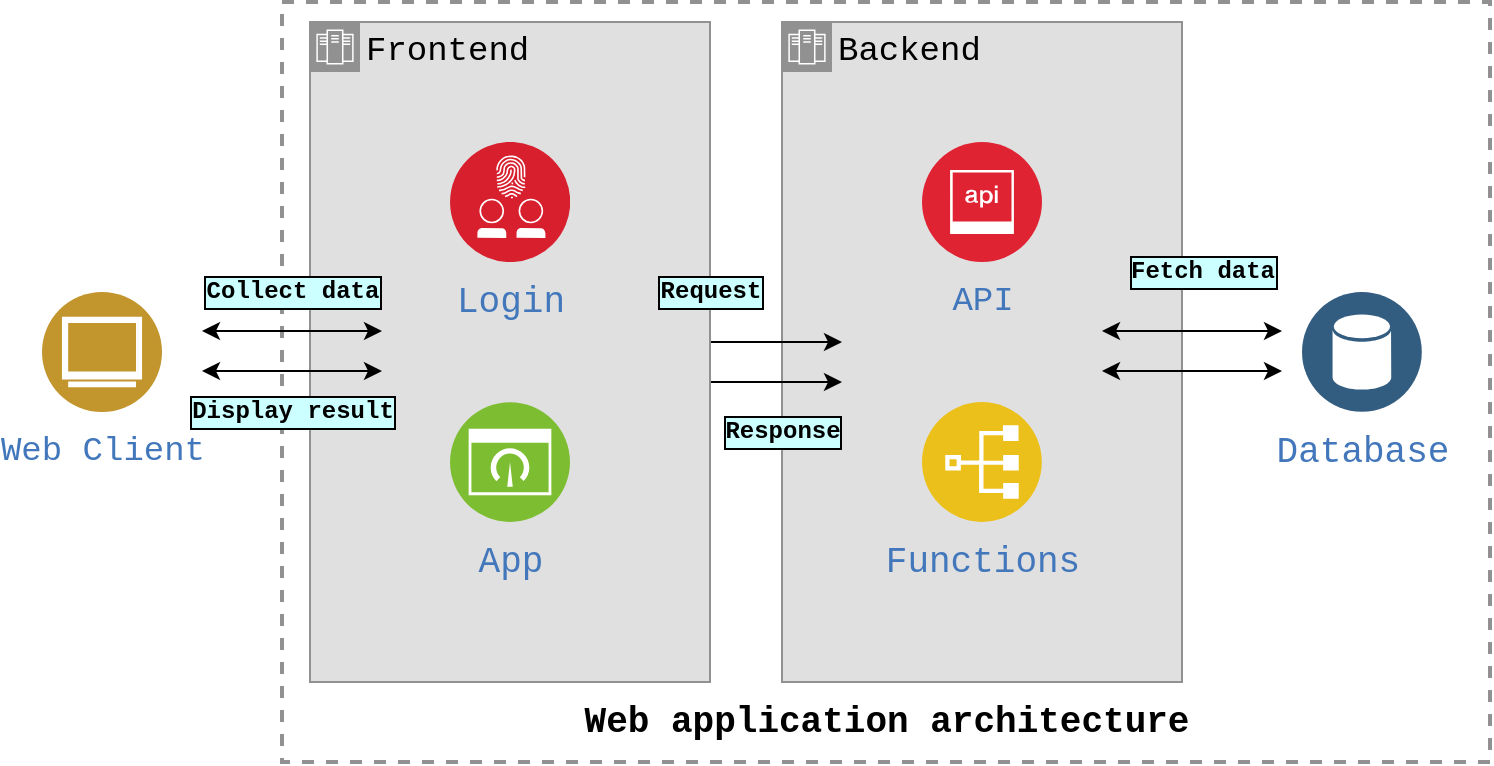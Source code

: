 <mxfile version="26.1.1">
  <diagram name="Stránka-1" id="18uiHCerZMXGGmR_ah0W">
    <mxGraphModel dx="989" dy="509" grid="1" gridSize="10" guides="1" tooltips="1" connect="1" arrows="1" fold="1" page="1" pageScale="1" pageWidth="827" pageHeight="1169" math="0" shadow="0">
      <root>
        <mxCell id="0" />
        <mxCell id="1" parent="0" />
        <mxCell id="vyZab9AKdNrv0TTCDvQP-7" value="&lt;font&gt;Backend&lt;/font&gt;" style="shape=mxgraph.ibm.box;prType=zone;fontStyle=0;verticalAlign=top;align=left;spacingLeft=32;spacingTop=4;fillColor=#E0E0E0;rounded=0;whiteSpace=wrap;html=1;strokeColor=#919191;strokeWidth=1;dashed=0;container=1;spacing=-4;collapsible=0;expand=0;recursiveResize=0;fontFamily=Courier New;fontSize=17;" vertex="1" parent="1">
          <mxGeometry x="450" y="130" width="200" height="330" as="geometry" />
        </mxCell>
        <mxCell id="vyZab9AKdNrv0TTCDvQP-5" value="API" style="image;aspect=fixed;perimeter=ellipsePerimeter;html=1;align=center;shadow=0;dashed=0;fontColor=#4277BB;labelBackgroundColor=none;fontSize=17;spacingTop=3;image=img/lib/ibm/security/api_security.svg;fontFamily=Courier New;" vertex="1" parent="vyZab9AKdNrv0TTCDvQP-7">
          <mxGeometry x="70" y="60" width="60" height="60" as="geometry" />
        </mxCell>
        <mxCell id="vyZab9AKdNrv0TTCDvQP-9" value="Functions" style="aspect=fixed;html=1;align=center;shadow=0;dashed=0;fontColor=#4277BB;labelBackgroundColor=none;fontSize=18;spacingTop=3;image=img/lib/ibm/applications/index.svg;fontFamily=Courier New;shape=image;verticalAlign=top;verticalLabelPosition=bottom;perimeter=ellipsePerimeter;" vertex="1" parent="vyZab9AKdNrv0TTCDvQP-7">
          <mxGeometry x="70" y="190" width="60" height="60" as="geometry" />
        </mxCell>
        <mxCell id="vyZab9AKdNrv0TTCDvQP-18" value="" style="html=1;labelBackgroundColor=#ffffff;startArrow=classic;startFill=1;startSize=6;endArrow=classic;endFill=1;endSize=6;jettySize=auto;orthogonalLoop=1;strokeWidth=1;fontSize=14;rounded=0;" edge="1" parent="vyZab9AKdNrv0TTCDvQP-7">
          <mxGeometry width="60" height="60" relative="1" as="geometry">
            <mxPoint x="-60" y="160" as="sourcePoint" />
            <mxPoint x="30" y="160" as="targetPoint" />
          </mxGeometry>
        </mxCell>
        <mxCell id="vyZab9AKdNrv0TTCDvQP-19" value="" style="html=1;labelBackgroundColor=#ffffff;startArrow=classic;startFill=1;startSize=6;endArrow=classic;endFill=1;endSize=6;jettySize=auto;orthogonalLoop=1;strokeWidth=1;fontSize=14;rounded=0;" edge="1" parent="vyZab9AKdNrv0TTCDvQP-7">
          <mxGeometry width="60" height="60" relative="1" as="geometry">
            <mxPoint x="-60" y="180" as="sourcePoint" />
            <mxPoint x="30" y="180" as="targetPoint" />
          </mxGeometry>
        </mxCell>
        <mxCell id="vyZab9AKdNrv0TTCDvQP-27" value="" style="html=1;labelBackgroundColor=#ffffff;startArrow=classic;startFill=1;startSize=6;endArrow=classic;endFill=1;endSize=6;jettySize=auto;orthogonalLoop=1;strokeWidth=1;fontSize=14;rounded=0;" edge="1" parent="vyZab9AKdNrv0TTCDvQP-7">
          <mxGeometry width="60" height="60" relative="1" as="geometry">
            <mxPoint x="160" y="154.5" as="sourcePoint" />
            <mxPoint x="250" y="154.5" as="targetPoint" />
          </mxGeometry>
        </mxCell>
        <mxCell id="vyZab9AKdNrv0TTCDvQP-28" value="" style="html=1;labelBackgroundColor=#ffffff;startArrow=classic;startFill=1;startSize=6;endArrow=classic;endFill=1;endSize=6;jettySize=auto;orthogonalLoop=1;strokeWidth=1;fontSize=14;rounded=0;" edge="1" parent="vyZab9AKdNrv0TTCDvQP-7">
          <mxGeometry width="60" height="60" relative="1" as="geometry">
            <mxPoint x="160" y="174.5" as="sourcePoint" />
            <mxPoint x="250" y="174.5" as="targetPoint" />
          </mxGeometry>
        </mxCell>
        <mxCell id="vyZab9AKdNrv0TTCDvQP-3" value="&lt;font&gt;Frontend&lt;/font&gt;" style="shape=mxgraph.ibm.box;prType=zone;fontStyle=0;verticalAlign=top;align=left;spacingLeft=32;spacingTop=4;fillColor=#E0E0E0;rounded=0;whiteSpace=wrap;html=1;strokeColor=#919191;strokeWidth=1;dashed=0;container=1;spacing=-4;collapsible=0;expand=0;recursiveResize=0;fontFamily=Courier New;fontSize=17;labelBackgroundColor=none;" vertex="1" parent="1">
          <mxGeometry x="214" y="130" width="200" height="330" as="geometry" />
        </mxCell>
        <mxCell id="vyZab9AKdNrv0TTCDvQP-6" value="&lt;font style=&quot;font-size: 18px;&quot;&gt;Login&lt;/font&gt;" style="aspect=fixed;html=1;align=center;shadow=0;dashed=0;fontColor=#4277BB;labelBackgroundColor=none;fontSize=12;spacingTop=3;image=img/lib/ibm/security/identity_access_management.svg;fontFamily=Courier New;shape=image;verticalAlign=top;verticalLabelPosition=bottom;perimeter=ellipsePerimeter;" vertex="1" parent="vyZab9AKdNrv0TTCDvQP-3">
          <mxGeometry x="70" y="60" width="60" height="60" as="geometry" />
        </mxCell>
        <mxCell id="vyZab9AKdNrv0TTCDvQP-14" value="&lt;span style=&quot;font-size: 18px;&quot;&gt;App&lt;/span&gt;" style="aspect=fixed;html=1;align=center;shadow=0;dashed=0;fontColor=#4277BB;labelBackgroundColor=none;fontSize=12;spacingTop=3;image=img/lib/ibm/infrastructure/dashboard.svg;fontFamily=Courier New;shape=image;verticalAlign=top;verticalLabelPosition=bottom;perimeter=ellipsePerimeter;" vertex="1" parent="vyZab9AKdNrv0TTCDvQP-3">
          <mxGeometry x="70" y="190" width="60" height="60" as="geometry" />
        </mxCell>
        <mxCell id="vyZab9AKdNrv0TTCDvQP-20" value="" style="fontStyle=0;verticalAlign=top;align=center;spacingTop=-2;fillColor=none;rounded=0;whiteSpace=wrap;html=1;strokeColor=#919191;strokeWidth=2;dashed=1;container=1;collapsible=0;expand=0;recursiveResize=0;" vertex="1" parent="vyZab9AKdNrv0TTCDvQP-3">
          <mxGeometry x="-14" y="-10" width="604" height="380" as="geometry" />
        </mxCell>
        <mxCell id="vyZab9AKdNrv0TTCDvQP-21" value="&lt;font style=&quot;font-size: 18px;&quot; face=&quot;Courier New&quot;&gt;&lt;b&gt;Web application architecture&lt;/b&gt;&lt;/font&gt;" style="text;html=1;align=center;verticalAlign=middle;resizable=0;points=[];autosize=1;strokeColor=none;fillColor=none;" vertex="1" parent="vyZab9AKdNrv0TTCDvQP-20">
          <mxGeometry x="137" y="340" width="330" height="40" as="geometry" />
        </mxCell>
        <mxCell id="vyZab9AKdNrv0TTCDvQP-32" value="Fetch data" style="text;html=1;align=center;verticalAlign=middle;resizable=0;points=[];autosize=1;strokeColor=none;fillColor=none;fontFamily=Courier New;fontStyle=1;labelBackgroundColor=#CCFFFF;labelBorderColor=default;rotation=0;" vertex="1" parent="vyZab9AKdNrv0TTCDvQP-20">
          <mxGeometry x="410" y="120" width="100" height="30" as="geometry" />
        </mxCell>
        <mxCell id="vyZab9AKdNrv0TTCDvQP-33" value="Request" style="text;html=1;align=center;verticalAlign=middle;resizable=0;points=[];autosize=1;strokeColor=none;fillColor=none;fontFamily=Courier New;fontStyle=1;labelBackgroundColor=#CCFFFF;labelBorderColor=default;" vertex="1" parent="vyZab9AKdNrv0TTCDvQP-20">
          <mxGeometry x="179" y="130" width="70" height="30" as="geometry" />
        </mxCell>
        <mxCell id="vyZab9AKdNrv0TTCDvQP-34" value="&lt;span&gt;Response&lt;/span&gt;" style="text;html=1;align=center;verticalAlign=middle;resizable=0;points=[];autosize=1;strokeColor=none;fillColor=none;fontFamily=Courier New;fontStyle=1;labelBackgroundColor=#CCFFFF;labelBorderColor=default;" vertex="1" parent="vyZab9AKdNrv0TTCDvQP-20">
          <mxGeometry x="210" y="200" width="80" height="30" as="geometry" />
        </mxCell>
        <mxCell id="vyZab9AKdNrv0TTCDvQP-1" value="&lt;font&gt;Web Client&lt;/font&gt;" style="image;aspect=fixed;perimeter=ellipsePerimeter;html=1;align=center;shadow=0;dashed=0;fontColor=#4277BB;labelBackgroundColor=none;fontSize=17;spacingTop=3;image=img/lib/ibm/users/browser.svg;fontFamily=Courier New;" vertex="1" parent="1">
          <mxGeometry x="80" y="265" width="60" height="60" as="geometry" />
        </mxCell>
        <mxCell id="vyZab9AKdNrv0TTCDvQP-10" value="&lt;font face=&quot;Courier New&quot; style=&quot;font-size: 18px;&quot;&gt;Database&lt;/font&gt;" style="image;aspect=fixed;perimeter=ellipsePerimeter;html=1;align=center;shadow=0;dashed=0;fontColor=#4277BB;labelBackgroundColor=default;fontSize=12;spacingTop=3;image=img/lib/ibm/data/data_services.svg;" vertex="1" parent="1">
          <mxGeometry x="710" y="265" width="60" height="60" as="geometry" />
        </mxCell>
        <mxCell id="vyZab9AKdNrv0TTCDvQP-16" value="" style="html=1;labelBackgroundColor=#ffffff;startArrow=classic;startFill=1;startSize=6;endArrow=classic;endFill=1;endSize=6;jettySize=auto;orthogonalLoop=1;strokeWidth=1;fontSize=14;rounded=0;" edge="1" parent="1">
          <mxGeometry width="60" height="60" relative="1" as="geometry">
            <mxPoint x="160" y="284.5" as="sourcePoint" />
            <mxPoint x="250" y="284.5" as="targetPoint" />
          </mxGeometry>
        </mxCell>
        <mxCell id="vyZab9AKdNrv0TTCDvQP-17" value="" style="html=1;labelBackgroundColor=#ffffff;startArrow=classic;startFill=1;startSize=6;endArrow=classic;endFill=1;endSize=6;jettySize=auto;orthogonalLoop=1;strokeWidth=1;fontSize=14;rounded=0;" edge="1" parent="1">
          <mxGeometry width="60" height="60" relative="1" as="geometry">
            <mxPoint x="160" y="304.5" as="sourcePoint" />
            <mxPoint x="250" y="304.5" as="targetPoint" />
          </mxGeometry>
        </mxCell>
        <mxCell id="vyZab9AKdNrv0TTCDvQP-23" value="Collect data" style="text;html=1;align=center;verticalAlign=middle;resizable=0;points=[];autosize=1;strokeColor=none;fillColor=none;fontFamily=Courier New;fontStyle=1;labelBackgroundColor=#CCFFFF;labelBorderColor=default;" vertex="1" parent="1">
          <mxGeometry x="150" y="250" width="110" height="30" as="geometry" />
        </mxCell>
        <mxCell id="vyZab9AKdNrv0TTCDvQP-31" value="&lt;span&gt;Display result&lt;/span&gt;" style="text;html=1;align=center;verticalAlign=middle;resizable=0;points=[];autosize=1;strokeColor=none;fillColor=none;fontFamily=Courier New;fontStyle=1;labelBackgroundColor=#CCFFFF;labelBorderColor=default;" vertex="1" parent="1">
          <mxGeometry x="145" y="310" width="120" height="30" as="geometry" />
        </mxCell>
      </root>
    </mxGraphModel>
  </diagram>
</mxfile>
